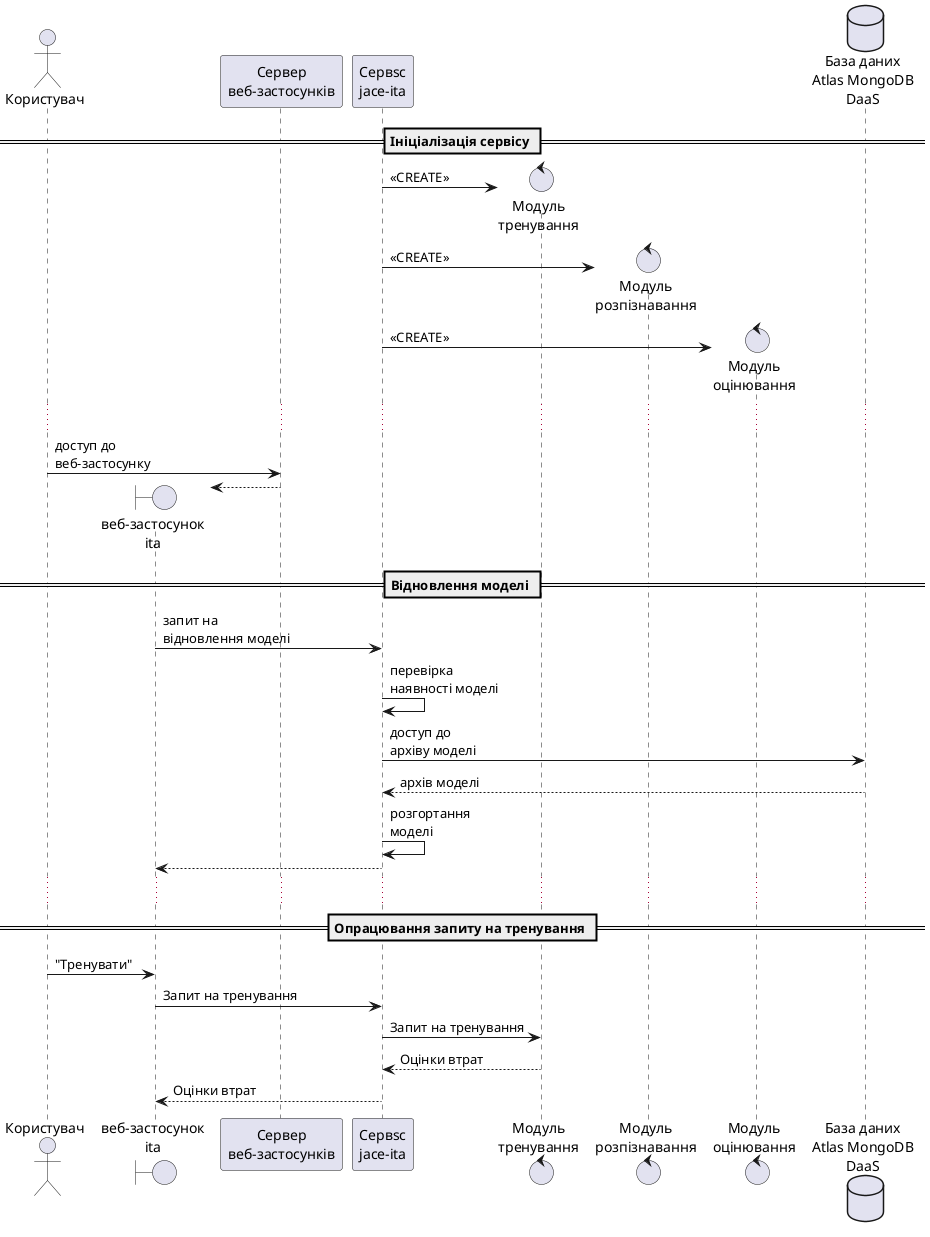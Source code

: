 @startuml

actor User as "Користувач"
boundary App as "веб-застосунок\nita"
participant AppServ as "Сервер\nвеб-застосунків"
participant ItaServ as "Сервsc\njace-ita"
control Train as "Модуль\nтренування"
control Predict as "Модуль\nрозпізнавання"
control Eval as "Модуль\nоцінювання"
database DB as "База даних\nAtlas MongoDB\nDaaS"

== Ініціалізація сервісу ==

create Train
ItaServ -> Train : <<CREATE>>
create Predict 
ItaServ -> Predict : <<CREATE>>
create Eval
ItaServ -> Eval : <<CREATE>>

...

User -> AppServ : доступ до\nвеб-застосунку
create App
AppServ --> App

== Відновлення моделі ==

App -> ItaServ : запит на\nвідновлення моделі
ItaServ -> ItaServ : перевірка\nнаявності моделі 
ItaServ -> DB : доступ до\nархіву моделі
DB --> ItaServ : архів моделі
ItaServ -> ItaServ : розгортання\nмоделі
ItaServ --> App

...

== Опрацювання запиту на тренування ==

User -> App : "Тренувати"
App -> ItaServ : Запит на тренування
ItaServ -> Train: Запит на тренування
ItaServ <-- Train: Оцінки втрат
App <-- ItaServ: Оцінки втрат


@enduml
